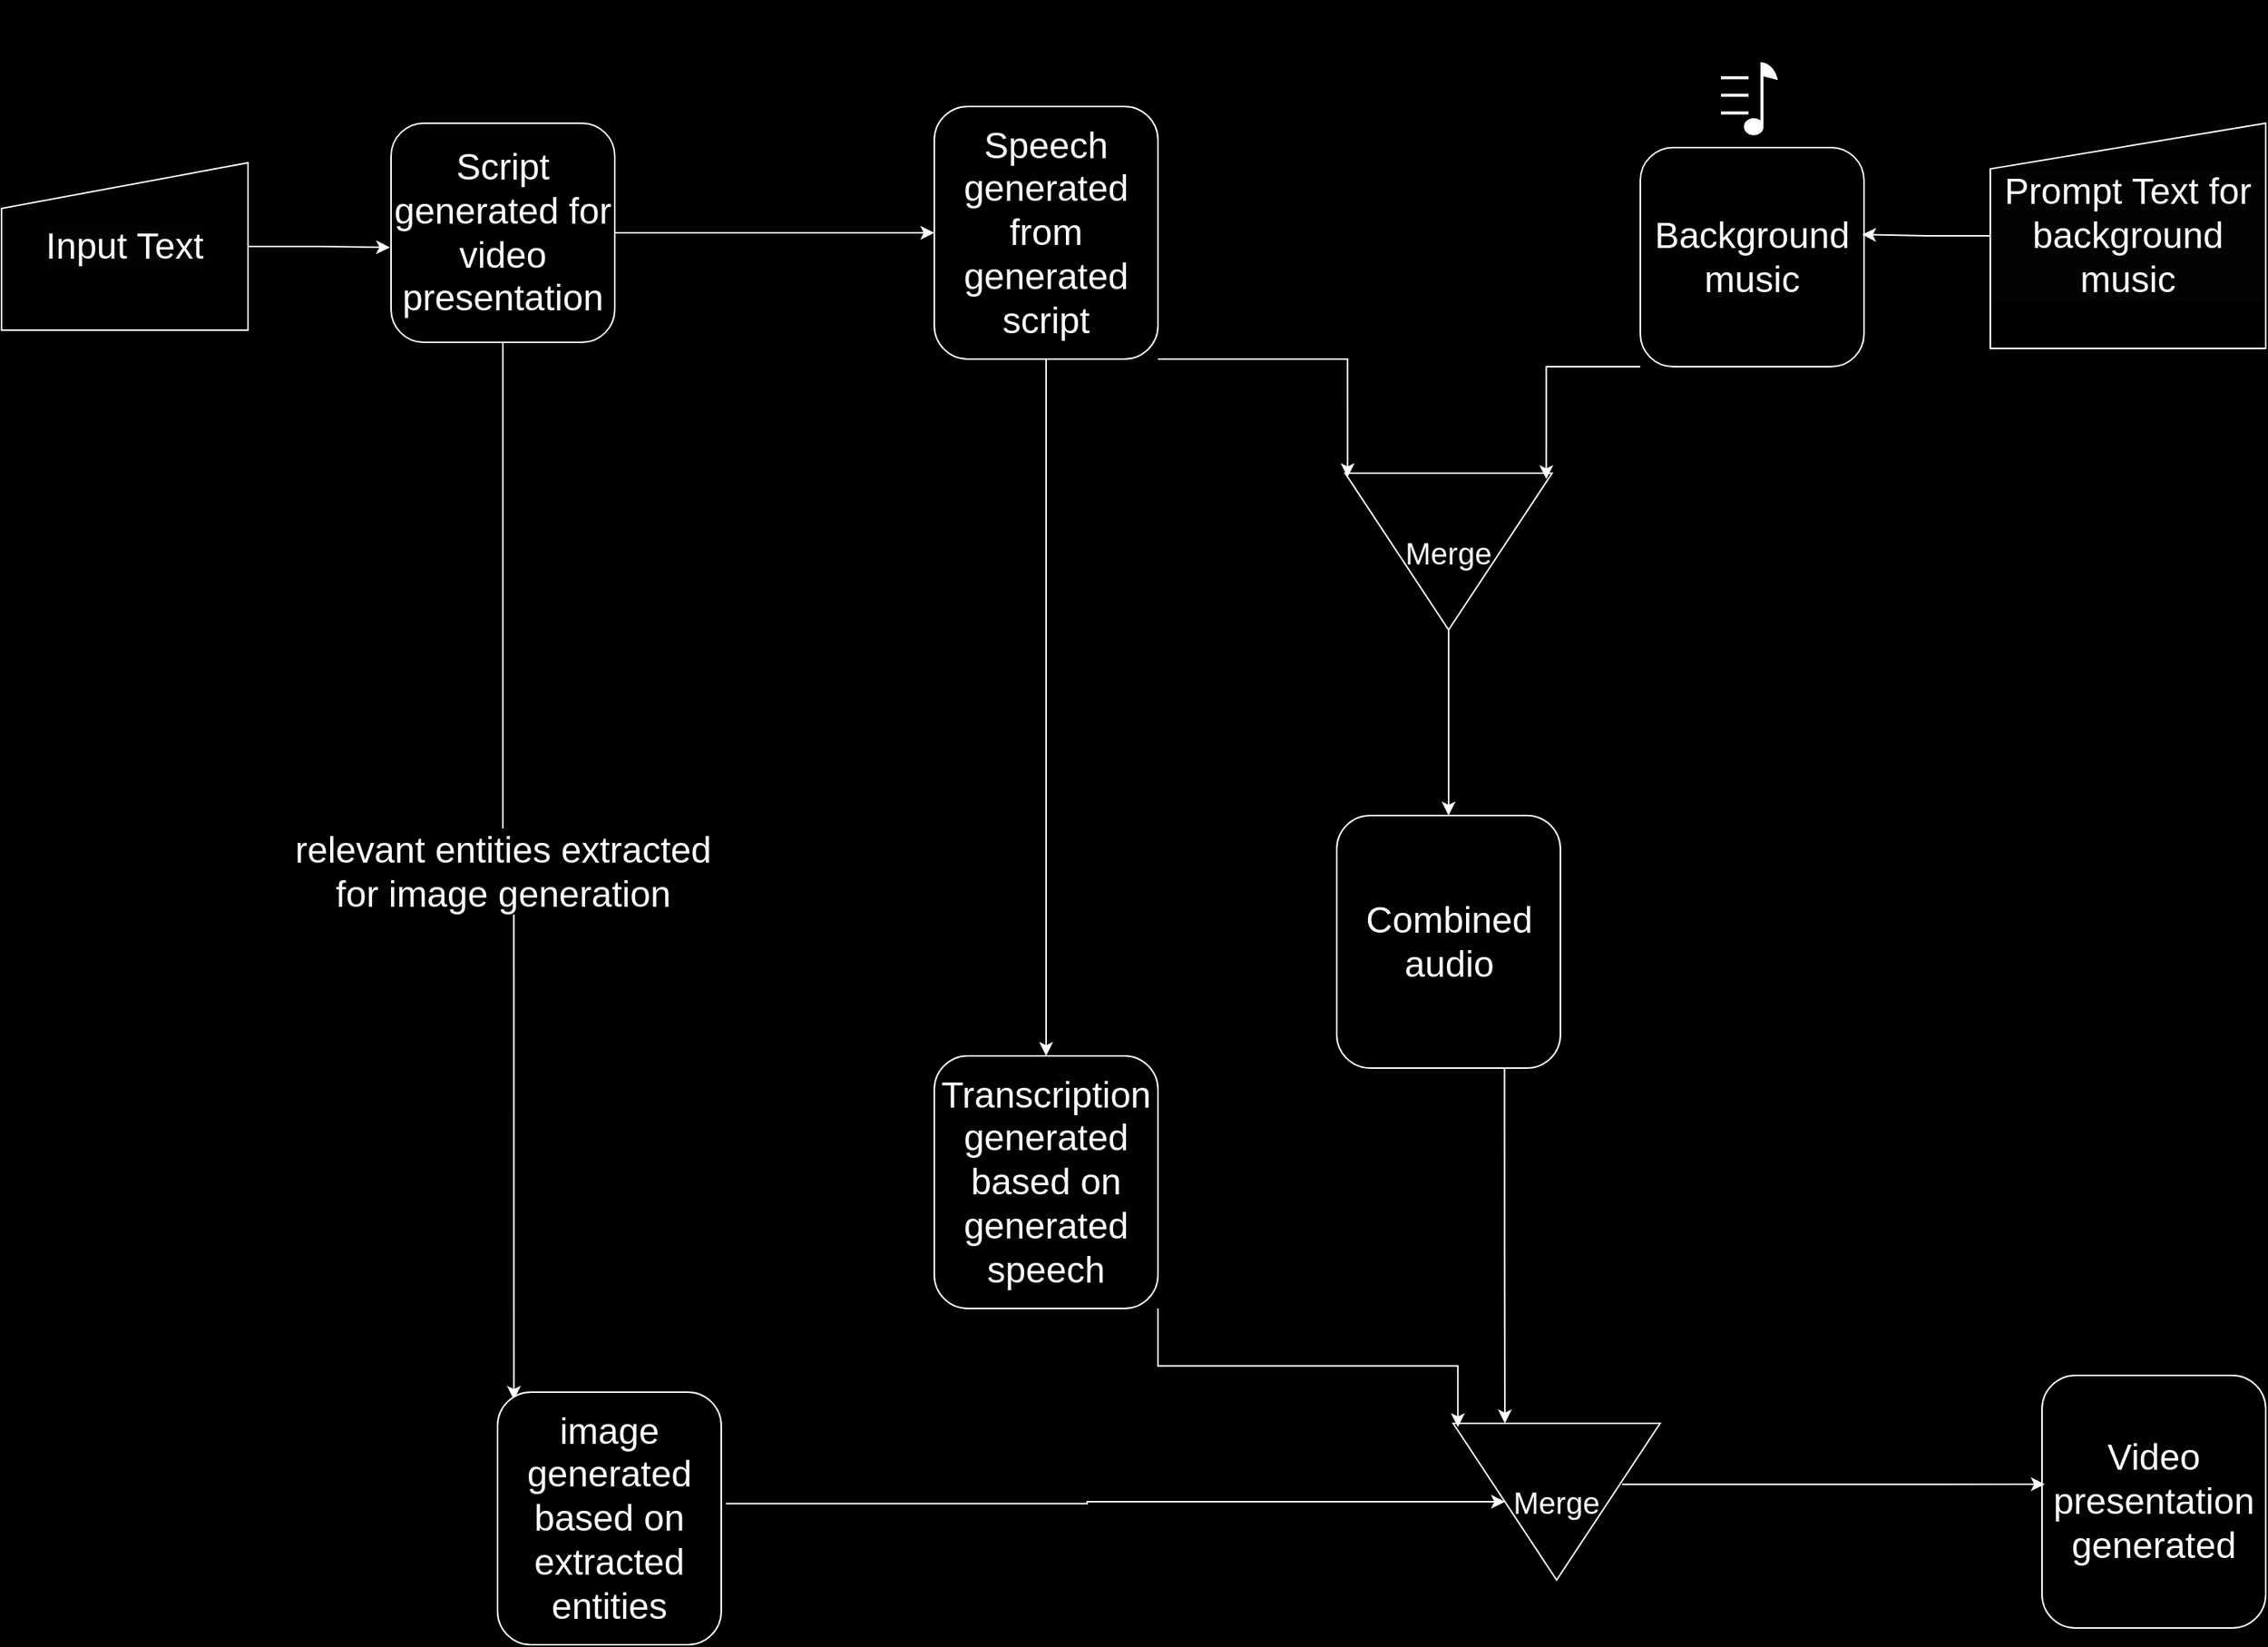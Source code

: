<mxfile version="24.8.6">
  <diagram name="Page-1" id="I5cU1eIzlYFjKwRmXfb6">
    <mxGraphModel dx="3300" dy="1914" grid="0" gridSize="10" guides="1" tooltips="1" connect="1" arrows="1" fold="1" page="0" pageScale="1" pageWidth="827" pageHeight="1169" background="#000000" math="0" shadow="0">
      <root>
        <mxCell id="0" />
        <mxCell id="1" parent="0" />
        <mxCell id="KRiP4CdJcdi0m5m1S3oV-21" value="" style="edgeStyle=orthogonalEdgeStyle;rounded=0;orthogonalLoop=1;jettySize=auto;html=1;" edge="1" parent="1" source="KRiP4CdJcdi0m5m1S3oV-16" target="KRiP4CdJcdi0m5m1S3oV-20">
          <mxGeometry relative="1" as="geometry" />
        </mxCell>
        <mxCell id="KRiP4CdJcdi0m5m1S3oV-16" value="&lt;span style=&quot;font-size: 24px;&quot;&gt;Background music&lt;/span&gt;" style="rounded=1;whiteSpace=wrap;html=1;rotation=0;fillColor=#000000;strokeColor=#FFFFFF;fontColor=#FFFFFF;" vertex="1" parent="1">
          <mxGeometry x="-43" y="-641" width="147" height="144" as="geometry" />
        </mxCell>
        <mxCell id="KRiP4CdJcdi0m5m1S3oV-17" value="&lt;div&gt;&lt;span style=&quot;font-size: 24px;&quot;&gt;Input Text&lt;/span&gt;&lt;/div&gt;" style="shape=manualInput;whiteSpace=wrap;html=1;fillColor=#000000;strokeColor=#FFFFFF;labelBackgroundColor=#030303;labelBorderColor=none;fontColor=#FFFFFF;" vertex="1" parent="1">
          <mxGeometry x="-1120" y="-631" width="162" height="110" as="geometry" />
        </mxCell>
        <mxCell id="KRiP4CdJcdi0m5m1S3oV-20" value="&lt;div&gt;&lt;span style=&quot;font-size: 24px;&quot;&gt;Prompt Text for background music&lt;/span&gt;&lt;/div&gt;" style="shape=manualInput;whiteSpace=wrap;html=1;fillColor=#000000;strokeColor=#FFFFFF;labelBackgroundColor=#030303;labelBorderColor=none;fontColor=#FFFFFF;" vertex="1" parent="1">
          <mxGeometry x="187" y="-657" width="181" height="148" as="geometry" />
        </mxCell>
        <mxCell id="KRiP4CdJcdi0m5m1S3oV-24" style="edgeStyle=orthogonalEdgeStyle;rounded=0;orthogonalLoop=1;jettySize=auto;html=1;exitX=0;exitY=0.5;exitDx=0;exitDy=0;entryX=0.992;entryY=0.397;entryDx=0;entryDy=0;entryPerimeter=0;strokeColor=#FCFCFC;" edge="1" parent="1" source="KRiP4CdJcdi0m5m1S3oV-20" target="KRiP4CdJcdi0m5m1S3oV-16">
          <mxGeometry relative="1" as="geometry" />
        </mxCell>
        <mxCell id="KRiP4CdJcdi0m5m1S3oV-31" style="edgeStyle=orthogonalEdgeStyle;rounded=0;orthogonalLoop=1;jettySize=auto;html=1;exitX=0.5;exitY=1;exitDx=0;exitDy=0;strokeColor=#FFFFFF;entryX=0.073;entryY=0.03;entryDx=0;entryDy=0;entryPerimeter=0;" edge="1" parent="1" source="KRiP4CdJcdi0m5m1S3oV-25" target="KRiP4CdJcdi0m5m1S3oV-32">
          <mxGeometry relative="1" as="geometry">
            <mxPoint x="-790.778" y="-334.26" as="targetPoint" />
          </mxGeometry>
        </mxCell>
        <mxCell id="KRiP4CdJcdi0m5m1S3oV-33" value="relevant entities extracted&#xa;for image generation" style="edgeLabel;align=center;verticalAlign=middle;resizable=0;points=[];labelBorderColor=default;fontColor=#FFFFFF;labelBackgroundColor=#000000;fontSize=24;" vertex="1" connectable="0" parent="KRiP4CdJcdi0m5m1S3oV-31">
          <mxGeometry x="-0.018" relative="1" as="geometry">
            <mxPoint as="offset" />
          </mxGeometry>
        </mxCell>
        <mxCell id="KRiP4CdJcdi0m5m1S3oV-25" value="&lt;span style=&quot;font-size: 24px;&quot;&gt;Script generated for video presentation&lt;/span&gt;" style="rounded=1;whiteSpace=wrap;html=1;rotation=0;fillColor=#000000;strokeColor=#FFFFFF;fontColor=#FFFFFF;" vertex="1" parent="1">
          <mxGeometry x="-864" y="-657" width="147" height="144" as="geometry" />
        </mxCell>
        <mxCell id="KRiP4CdJcdi0m5m1S3oV-27" style="edgeStyle=orthogonalEdgeStyle;rounded=0;orthogonalLoop=1;jettySize=auto;html=1;exitX=1;exitY=0.5;exitDx=0;exitDy=0;entryX=-0.005;entryY=0.567;entryDx=0;entryDy=0;entryPerimeter=0;strokeColor=#FFFFFF;" edge="1" parent="1" source="KRiP4CdJcdi0m5m1S3oV-17" target="KRiP4CdJcdi0m5m1S3oV-25">
          <mxGeometry relative="1" as="geometry" />
        </mxCell>
        <mxCell id="KRiP4CdJcdi0m5m1S3oV-38" style="edgeStyle=orthogonalEdgeStyle;rounded=0;orthogonalLoop=1;jettySize=auto;html=1;exitX=0.5;exitY=1;exitDx=0;exitDy=0;entryX=0.5;entryY=0;entryDx=0;entryDy=0;strokeColor=#FFFFFF;" edge="1" parent="1" source="KRiP4CdJcdi0m5m1S3oV-28" target="KRiP4CdJcdi0m5m1S3oV-37">
          <mxGeometry relative="1" as="geometry" />
        </mxCell>
        <mxCell id="KRiP4CdJcdi0m5m1S3oV-28" value="&lt;span style=&quot;font-size: 24px;&quot;&gt;Speech generated from generated script&lt;/span&gt;" style="rounded=1;whiteSpace=wrap;html=1;rotation=0;fillColor=#000000;strokeColor=#FFFFFF;fontColor=#FFFFFF;" vertex="1" parent="1">
          <mxGeometry x="-507" y="-668" width="147" height="166" as="geometry" />
        </mxCell>
        <mxCell id="KRiP4CdJcdi0m5m1S3oV-29" style="edgeStyle=orthogonalEdgeStyle;rounded=0;orthogonalLoop=1;jettySize=auto;html=1;entryX=0;entryY=0.5;entryDx=0;entryDy=0;strokeColor=#FFFFFF;exitX=1;exitY=0.5;exitDx=0;exitDy=0;" edge="1" parent="1" source="KRiP4CdJcdi0m5m1S3oV-25" target="KRiP4CdJcdi0m5m1S3oV-28">
          <mxGeometry relative="1" as="geometry">
            <mxPoint x="-701" y="-588" as="sourcePoint" />
            <mxPoint x="-624" y="-587.75" as="targetPoint" />
          </mxGeometry>
        </mxCell>
        <mxCell id="KRiP4CdJcdi0m5m1S3oV-30" value="" style="shape=image;html=1;verticalAlign=top;verticalLabelPosition=bottom;labelBackgroundColor=#ffffff;imageAspect=0;aspect=fixed;image=https://cdn0.iconfinder.com/data/icons/phosphor-fill-vol-4/256/speaker-simple-high-fill-128.png" vertex="1" parent="1">
          <mxGeometry x="-478" y="-738" width="61" height="61" as="geometry" />
        </mxCell>
        <mxCell id="KRiP4CdJcdi0m5m1S3oV-32" value="&lt;span style=&quot;font-size: 24px;&quot;&gt;image generated based on extracted entities&lt;/span&gt;" style="rounded=1;whiteSpace=wrap;html=1;rotation=0;fillColor=#000000;strokeColor=#FFFFFF;fontColor=#FFFFFF;" vertex="1" parent="1">
          <mxGeometry x="-794" y="177" width="147" height="166" as="geometry" />
        </mxCell>
        <mxCell id="KRiP4CdJcdi0m5m1S3oV-35" value="" style="html=1;verticalLabelPosition=bottom;align=center;labelBackgroundColor=#ffffff;verticalAlign=top;strokeWidth=2;strokeColor=#FCFCFC;shadow=0;dashed=0;shape=mxgraph.ios7.icons.note;pointerEvents=1" vertex="1" parent="1">
          <mxGeometry x="10" y="-696" width="36" height="46" as="geometry" />
        </mxCell>
        <mxCell id="KRiP4CdJcdi0m5m1S3oV-36" value="" style="shape=image;html=1;verticalAlign=top;verticalLabelPosition=bottom;labelBackgroundColor=#ffffff;imageAspect=0;aspect=fixed;image=https://cdn4.iconfinder.com/data/icons/48-bubbles/48/18.Pictures-Day-128.png" vertex="1" parent="1">
          <mxGeometry x="-748" y="122" width="55" height="55" as="geometry" />
        </mxCell>
        <mxCell id="KRiP4CdJcdi0m5m1S3oV-37" value="&lt;span style=&quot;font-size: 24px;&quot;&gt;Transcription generated based on generated speech&lt;/span&gt;" style="rounded=1;whiteSpace=wrap;html=1;rotation=0;fillColor=#000000;strokeColor=#FFFFFF;fontColor=#FFFFFF;" vertex="1" parent="1">
          <mxGeometry x="-507" y="-44" width="147" height="166" as="geometry" />
        </mxCell>
        <mxCell id="KRiP4CdJcdi0m5m1S3oV-46" style="edgeStyle=orthogonalEdgeStyle;rounded=0;orthogonalLoop=1;jettySize=auto;html=1;exitX=1;exitY=0.5;exitDx=0;exitDy=0;strokeColor=#FFFFFF;entryX=0.5;entryY=0;entryDx=0;entryDy=0;" edge="1" parent="1" source="KRiP4CdJcdi0m5m1S3oV-43" target="KRiP4CdJcdi0m5m1S3oV-47">
          <mxGeometry relative="1" as="geometry">
            <mxPoint x="-166" y="-217" as="targetPoint" />
          </mxGeometry>
        </mxCell>
        <mxCell id="KRiP4CdJcdi0m5m1S3oV-43" value="&lt;font style=&quot;font-size: 20px;&quot; color=&quot;#ffffff&quot;&gt;Merge&lt;/font&gt;" style="triangle;whiteSpace=wrap;html=1;direction=south;strokeColor=#FCFCFC;fillColor=#000000;" vertex="1" parent="1">
          <mxGeometry x="-237" y="-427" width="136" height="103" as="geometry" />
        </mxCell>
        <mxCell id="KRiP4CdJcdi0m5m1S3oV-44" style="edgeStyle=orthogonalEdgeStyle;rounded=0;orthogonalLoop=1;jettySize=auto;html=1;exitX=1;exitY=1;exitDx=0;exitDy=0;entryX=0.025;entryY=0.988;entryDx=0;entryDy=0;entryPerimeter=0;strokeColor=#FFFFFF;" edge="1" parent="1" source="KRiP4CdJcdi0m5m1S3oV-28" target="KRiP4CdJcdi0m5m1S3oV-43">
          <mxGeometry relative="1" as="geometry">
            <Array as="points">
              <mxPoint x="-235" y="-502" />
            </Array>
          </mxGeometry>
        </mxCell>
        <mxCell id="KRiP4CdJcdi0m5m1S3oV-45" style="edgeStyle=orthogonalEdgeStyle;rounded=0;orthogonalLoop=1;jettySize=auto;html=1;exitX=0;exitY=1;exitDx=0;exitDy=0;entryX=0.037;entryY=0.028;entryDx=0;entryDy=0;entryPerimeter=0;strokeColor=#FFFFFF;" edge="1" parent="1" source="KRiP4CdJcdi0m5m1S3oV-16" target="KRiP4CdJcdi0m5m1S3oV-43">
          <mxGeometry relative="1" as="geometry">
            <Array as="points">
              <mxPoint x="-105" y="-497" />
            </Array>
          </mxGeometry>
        </mxCell>
        <mxCell id="KRiP4CdJcdi0m5m1S3oV-47" value="&lt;font style=&quot;font-size: 24px;&quot;&gt;Combined audio&lt;/font&gt;" style="rounded=1;whiteSpace=wrap;html=1;rotation=0;fillColor=#000000;strokeColor=#FFFFFF;fontColor=#FFFFFF;" vertex="1" parent="1">
          <mxGeometry x="-242.5" y="-202" width="147" height="166" as="geometry" />
        </mxCell>
        <mxCell id="KRiP4CdJcdi0m5m1S3oV-49" value="&lt;span style=&quot;font-size: 24px;&quot;&gt;Video presentation generated&lt;/span&gt;" style="rounded=1;whiteSpace=wrap;html=1;rotation=0;fillColor=#000000;strokeColor=#FFFFFF;fontColor=#FFFFFF;fontFamily=Helvetica;" vertex="1" parent="1">
          <mxGeometry x="221" y="166" width="147" height="166" as="geometry" />
        </mxCell>
        <mxCell id="KRiP4CdJcdi0m5m1S3oV-50" value="&lt;font style=&quot;font-size: 20px;&quot; color=&quot;#ffffff&quot;&gt;Merge&lt;/font&gt;" style="triangle;whiteSpace=wrap;html=1;direction=south;strokeColor=#FCFCFC;fillColor=#000000;" vertex="1" parent="1">
          <mxGeometry x="-166" y="197.5" width="136" height="103" as="geometry" />
        </mxCell>
        <mxCell id="KRiP4CdJcdi0m5m1S3oV-51" style="edgeStyle=orthogonalEdgeStyle;rounded=0;orthogonalLoop=1;jettySize=auto;html=1;entryX=0.012;entryY=0.431;entryDx=0;entryDy=0;strokeColor=#FFFFFF;exitX=0.389;exitY=0.184;exitDx=0;exitDy=0;exitPerimeter=0;entryPerimeter=0;" edge="1" parent="1" source="KRiP4CdJcdi0m5m1S3oV-50" target="KRiP4CdJcdi0m5m1S3oV-49">
          <mxGeometry relative="1" as="geometry">
            <mxPoint x="-58" y="237" as="sourcePoint" />
            <mxPoint x="152" y="237" as="targetPoint" />
          </mxGeometry>
        </mxCell>
        <mxCell id="KRiP4CdJcdi0m5m1S3oV-52" style="edgeStyle=orthogonalEdgeStyle;rounded=0;orthogonalLoop=1;jettySize=auto;html=1;exitX=0.75;exitY=1;exitDx=0;exitDy=0;strokeColor=#FFFFFF;entryX=0;entryY=0.75;entryDx=0;entryDy=0;" edge="1" parent="1" source="KRiP4CdJcdi0m5m1S3oV-47" target="KRiP4CdJcdi0m5m1S3oV-50">
          <mxGeometry relative="1" as="geometry">
            <mxPoint x="-121" y="122" as="targetPoint" />
            <mxPoint x="-121" as="sourcePoint" />
          </mxGeometry>
        </mxCell>
        <mxCell id="KRiP4CdJcdi0m5m1S3oV-53" style="edgeStyle=orthogonalEdgeStyle;rounded=0;orthogonalLoop=1;jettySize=auto;html=1;exitX=1;exitY=1;exitDx=0;exitDy=0;strokeColor=#FFFFFF;entryX=0.024;entryY=0.977;entryDx=0;entryDy=0;entryPerimeter=0;" edge="1" parent="1" source="KRiP4CdJcdi0m5m1S3oV-37" target="KRiP4CdJcdi0m5m1S3oV-50">
          <mxGeometry relative="1" as="geometry">
            <mxPoint x="-231" y="208" as="targetPoint" />
            <mxPoint x="-231" y="86" as="sourcePoint" />
          </mxGeometry>
        </mxCell>
        <mxCell id="KRiP4CdJcdi0m5m1S3oV-54" style="edgeStyle=orthogonalEdgeStyle;rounded=0;orthogonalLoop=1;jettySize=auto;html=1;strokeColor=#FFFFFF;exitX=1.021;exitY=0.441;exitDx=0;exitDy=0;exitPerimeter=0;" edge="1" parent="1" source="KRiP4CdJcdi0m5m1S3oV-32" target="KRiP4CdJcdi0m5m1S3oV-50">
          <mxGeometry relative="1" as="geometry">
            <mxPoint x="-638" y="290" as="sourcePoint" />
            <mxPoint x="-360" y="290" as="targetPoint" />
          </mxGeometry>
        </mxCell>
      </root>
    </mxGraphModel>
  </diagram>
</mxfile>
